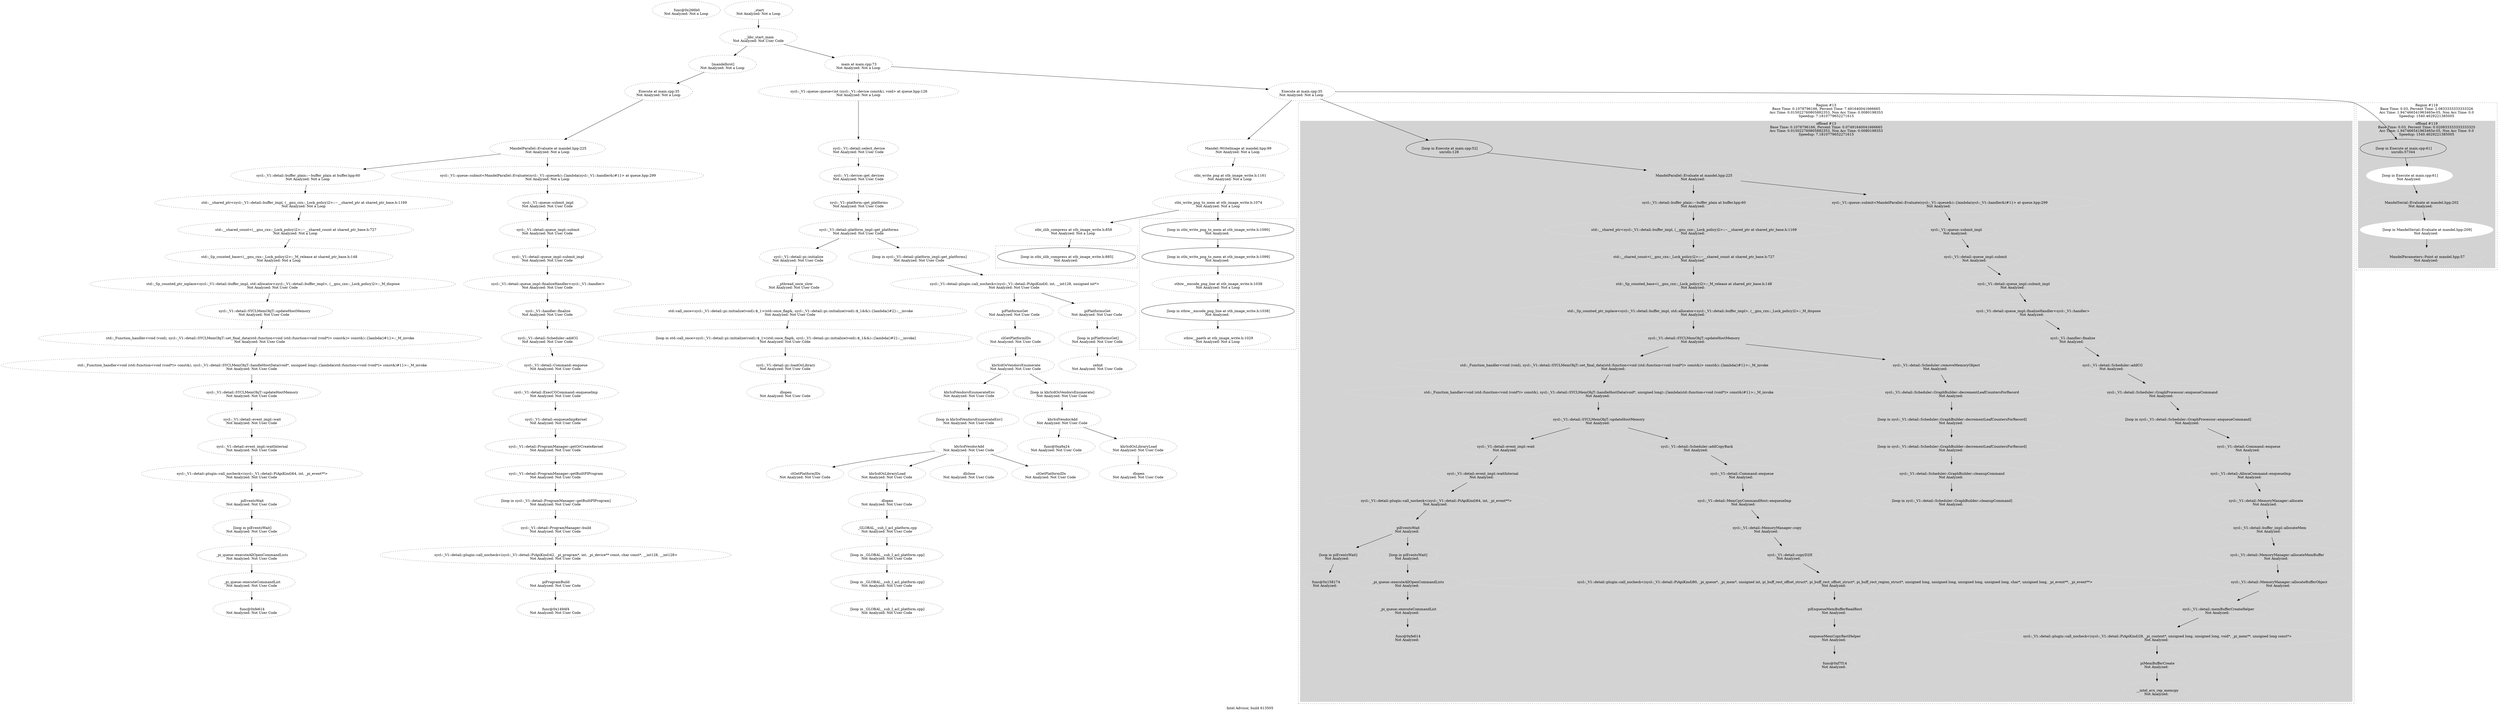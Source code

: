 digraph G {

		2 [label="\n func@0x266b0\nNot Analyzed: Not a Loop", style=dotted]
		3 [label="\n _start\nNot Analyzed: Not a Loop", style=dotted]
	3 -> 834
		834 [label="\n __libc_start_main\nNot Analyzed: Not User Code", style=dotted]
	834 -> 640
	834 -> 755
		755 [label="\n main at main.cpp:73\nNot Analyzed: Not a Loop", style=dotted]
	755 -> 991
	755 -> 5
		5 [label="\n sycl::_V1::queue::queue<int (sycl::_V1::device const&), void> at queue.hpp:126\nNot Analyzed: Not a Loop", style=dotted]
	5 -> 6
		6 [label="\n sycl::_V1::detail::select_device\nNot Analyzed: Not User Code", style=dotted]
	6 -> 7
		7 [label="\n sycl::_V1::device::get_devices\nNot Analyzed: Not User Code", style=dotted]
	7 -> 8
		8 [label="\n sycl::_V1::platform::get_platforms\nNot Analyzed: Not User Code", style=dotted]
	8 -> 1273
		1273 [label="\n sycl::_V1::detail::platform_impl::get_platforms\nNot Analyzed: Not User Code", style=dotted]
	1273 -> 10
	1273 -> 37
		37 [label="\n [loop in sycl::_V1::detail::platform_impl::get_platforms]\nNot Analyzed: Not User Code", style=dotted]
	37 -> 38
		38 [label="\n sycl::_V1::detail::plugin::call_nocheck<(sycl::_V1::detail::PiApiKind)0, int, __int128, unsigned int*>\nNot Analyzed: Not User Code", style=dotted]
	38 -> 1000
	38 -> 39
		39 [label="\n piPlatformsGet\nNot Analyzed: Not User Code", style=dotted]
	39 -> 40
		40 [label="\n clGetPlatformIDs\nNot Analyzed: Not User Code", style=dotted]
	40 -> 1286
		1286 [label="\n khrIcdOsVendorsEnumerate\nNot Analyzed: Not User Code", style=dotted]
	1286 -> 341
	1286 -> 1284
		1284 [label="\n khrIcdVendorsEnumerateEnv\nNot Analyzed: Not User Code", style=dotted]
	1284 -> 43
		43 [label="\n [loop in khrIcdVendorsEnumerateEnv]\nNot Analyzed: Not User Code", style=dotted]
	43 -> 160
		160 [label="\n khrIcdVendorAdd\nNot Analyzed: Not User Code", style=dotted]
	160 -> 249
	160 -> 292
	160 -> 161
	160 -> 45
		45 [label="\n khrIcdOsLibraryLoad\nNot Analyzed: Not User Code", style=dotted]
	45 -> 46
		46 [label="\n dlopen\nNot Analyzed: Not User Code", style=dotted]
	46 -> 1296
		1296 [label="\n _GLOBAL__sub_I_acl_platform.cpp\nNot Analyzed: Not User Code", style=dotted]
	1296 -> 1297
		1297 [label="\n [loop in _GLOBAL__sub_I_acl_platform.cpp]\nNot Analyzed: Not User Code", style=dotted]
	1297 -> 1299
		1299 [label="\n [loop in _GLOBAL__sub_I_acl_platform.cpp]\nNot Analyzed: Not User Code", style=dotted]
	1299 -> 247
		247 [label="\n [loop in _GLOBAL__sub_I_acl_platform.cpp]\nNot Analyzed: Not User Code", style=dotted]
		161 [label="\n clGetPlatformIDs\nNot Analyzed: Not User Code", style=dotted]
		292 [label="\n clGetPlatformIDs\nNot Analyzed: Not User Code", style=dotted]
		249 [label="\n dlclose\nNot Analyzed: Not User Code", style=dotted]
		341 [label="\n [loop in khrIcdOsVendorsEnumerate]\nNot Analyzed: Not User Code", style=dotted]
	341 -> 370
		370 [label="\n khrIcdVendorAdd\nNot Analyzed: Not User Code", style=dotted]
	370 -> 343
	370 -> 371
		371 [label="\n func@0xa9a24\nNot Analyzed: Not User Code", style=dotted]
		343 [label="\n khrIcdOsLibraryLoad\nNot Analyzed: Not User Code", style=dotted]
	343 -> 344
		344 [label="\n dlopen\nNot Analyzed: Not User Code", style=dotted]
		1000 [label="\n piPlatformsGet\nNot Analyzed: Not User Code", style=dotted]
	1000 -> 591
		591 [label="\n [loop in piPlatformsGet]\nNot Analyzed: Not User Code", style=dotted]
	591 -> 592
		592 [label="\n zeInit\nNot Analyzed: Not User Code", style=dotted]
		10 [label="\n sycl::_V1::detail::pi::initialize\nNot Analyzed: Not User Code", style=dotted]
	10 -> 1288
		1288 [label="\n __pthread_once_slow\nNot Analyzed: Not User Code", style=dotted]
	1288 -> 1271
		1271 [label="\n std::call_once<sycl::_V1::detail::pi::initialize(void)::$_1>(std::once_flag&, sycl::_V1::detail::pi::initialize(void)::$_1&&)::{lambda()#2}::__invoke\nNot Analyzed: Not User Code", style=dotted]
	1271 -> 12
		12 [label="\n [loop in std::call_once<sycl::_V1::detail::pi::initialize(void)::$_1>(std::once_flag&, sycl::_V1::detail::pi::initialize(void)::$_1&&)::{lambda()#2}::__invoke]\nNot Analyzed: Not User Code", style=dotted]
	12 -> 13
		13 [label="\n sycl::_V1::detail::pi::loadOsLibrary\nNot Analyzed: Not User Code", style=dotted]
	13 -> 14
		14 [label="\n dlopen\nNot Analyzed: Not User Code", style=dotted]
		991 [label="\n Execute at main.cpp:35\nNot Analyzed: Not a Loop", style=dotted]
	991 -> 822
	subgraph cluster_loopnest_756 {
		graph [style=dotted];
		756
		label = "Region #13\nBase Time: 0.1078796166, Percent Time: 7.491640041666665\nAcc Time: 0.015022760805882353, Non Acc Time: 0.0080198353\nSpeedup: 7.1810779652271615";
	subgraph cluster_0_0 {
		style=filled;
		color=lightgrey;
		node [style=filled, color=white];
		756
		756 [label="\n [loop in Execute at main.cpp:52]\nunrolls:128"]
		756 -> 975
		975 [label="\n MandelParallel::Evaluate at mandel.hpp:225\nNot Analyzed: ", style=dotted]
		975 -> 976
		976 [label="\n sycl::_V1::detail::buffer_plain::~buffer_plain at buffer.hpp:60\nNot Analyzed: ", style=dotted]
		976 -> 977
		977 [label="\n std::__shared_ptr<sycl::_V1::detail::buffer_impl, (__gnu_cxx::_Lock_policy)2>::~__shared_ptr at shared_ptr_base.h:1169\nNot Analyzed: ", style=dotted]
		977 -> 978
		978 [label="\n std::__shared_count<(__gnu_cxx::_Lock_policy)2>::~__shared_count at shared_ptr_base.h:727\nNot Analyzed: ", style=dotted]
		978 -> 775
		775 [label="\n std::_Sp_counted_base<(__gnu_cxx::_Lock_policy)2>::_M_release at shared_ptr_base.h:148\nNot Analyzed: ", style=dotted]
		775 -> 776
		776 [label="\n std::_Sp_counted_ptr_inplace<sycl::_V1::detail::buffer_impl, std::allocator<sycl::_V1::detail::buffer_impl>, (__gnu_cxx::_Lock_policy)2>::_M_dispose\nNot Analyzed: ", style=dotted]
		776 -> 805
		805 [label="\n sycl::_V1::detail::SYCLMemObjT::updateHostMemory\nNot Analyzed: ", style=dotted]
		805 -> 778
		778 [label="\n std::_Function_handler<void (void), sycl::_V1::detail::SYCLMemObjT::set_final_data(std::function<void (std::function<void (void*)> const&)> const&)::{lambda()#1}>::_M_invoke\nNot Analyzed: ", style=dotted]
		778 -> 779
		779 [label="\n std::_Function_handler<void (std::function<void (void*)> const&), sycl::_V1::detail::SYCLMemObjT::handleHostData(void*, unsigned long)::{lambda(std::function<void (void*)> const&)#1}>::_M_invoke\nNot Analyzed: ", style=dotted]
		779 -> 788
		788 [label="\n sycl::_V1::detail::SYCLMemObjT::updateHostMemory\nNot Analyzed: ", style=dotted]
		788 -> 781
		781 [label="\n sycl::_V1::detail::event_impl::wait\nNot Analyzed: ", style=dotted]
		781 -> 782
		782 [label="\n sycl::_V1::detail::event_impl::waitInternal\nNot Analyzed: ", style=dotted]
		782 -> 783
		783 [label="\n sycl::_V1::detail::plugin::call_nocheck<(sycl::_V1::detail::PiApiKind)64, int, _pi_event**>\nNot Analyzed: ", style=dotted]
		783 -> 1004
		1004 [label="\n piEventsWait\nNot Analyzed: ", style=dotted]
		1004 -> 784
		784 [label="\n [loop in piEventsWait]\nNot Analyzed: ", style=dotted]
		784 -> 1234
		1234 [label="\n func@0x158174\nNot Analyzed: ", style=dotted]
		1004 -> 809
		809 [label="\n [loop in piEventsWait]\nNot Analyzed: ", style=dotted]
		809 -> 810
		810 [label="\n _pi_queue::executeAllOpenCommandLists\nNot Analyzed: ", style=dotted]
		810 -> 811
		811 [label="\n _pi_queue::executeCommandList\nNot Analyzed: ", style=dotted]
		811 -> 812
		812 [label="\n func@0xfe614\nNot Analyzed: ", style=dotted]
		788 -> 789
		789 [label="\n sycl::_V1::detail::Scheduler::addCopyBack\nNot Analyzed: ", style=dotted]
		789 -> 790
		790 [label="\n sycl::_V1::detail::Command::enqueue\nNot Analyzed: ", style=dotted]
		790 -> 791
		791 [label="\n sycl::_V1::detail::MemCpyCommandHost::enqueueImp\nNot Analyzed: ", style=dotted]
		791 -> 792
		792 [label="\n sycl::_V1::detail::MemoryManager::copy\nNot Analyzed: ", style=dotted]
		792 -> 793
		793 [label="\n sycl::_V1::detail::copyD2H\nNot Analyzed: ", style=dotted]
		793 -> 794
		794 [label="\n sycl::_V1::detail::plugin::call_nocheck<(sycl::_V1::detail::PiApiKind)80, _pi_queue*, _pi_mem*, unsigned int, pi_buff_rect_offset_struct*, pi_buff_rect_offset_struct*, pi_buff_rect_region_struct*, unsigned long, unsigned long, unsigned long, unsigned long, char*, unsigned long, _pi_event**, _pi_event**>\nNot Analyzed: ", style=dotted]
		794 -> 795
		795 [label="\n piEnqueueMemBufferReadRect\nNot Analyzed: ", style=dotted]
		795 -> 796
		796 [label="\n enqueueMemCopyRectHelper\nNot Analyzed: ", style=dotted]
		796 -> 797
		797 [label="\n func@0xf7f14\nNot Analyzed: ", style=dotted]
		805 -> 806
		806 [label="\n sycl::_V1::detail::Scheduler::removeMemoryObject\nNot Analyzed: ", style=dotted]
		806 -> 1279
		1279 [label="\n sycl::_V1::detail::Scheduler::GraphBuilder::decrementLeafCountersForRecord\nNot Analyzed: ", style=dotted]
		1279 -> 1280
		1280 [label="\n [loop in sycl::_V1::detail::Scheduler::GraphBuilder::decrementLeafCountersForRecord]\nNot Analyzed: ", style=dotted]
		1280 -> 807
		807 [label="\n [loop in sycl::_V1::detail::Scheduler::GraphBuilder::decrementLeafCountersForRecord]\nNot Analyzed: ", style=dotted]
		807 -> 1282
		1282 [label="\n sycl::_V1::detail::Scheduler::GraphBuilder::cleanupCommand\nNot Analyzed: ", style=dotted]
		1282 -> 808
		808 [label="\n [loop in sycl::_V1::detail::Scheduler::GraphBuilder::cleanupCommand]\nNot Analyzed: ", style=dotted]
		975 -> 757
		757 [label="\n sycl::_V1::queue::submit<MandelParallel::Evaluate(sycl::_V1::queue&)::{lambda(sycl::_V1::handler&)#1}> at queue.hpp:299\nNot Analyzed: ", style=dotted]
		757 -> 758
		758 [label="\n sycl::_V1::queue::submit_impl\nNot Analyzed: ", style=dotted]
		758 -> 759
		759 [label="\n sycl::_V1::detail::queue_impl::submit\nNot Analyzed: ", style=dotted]
		759 -> 760
		760 [label="\n sycl::_V1::detail::queue_impl::submit_impl\nNot Analyzed: ", style=dotted]
		760 -> 761
		761 [label="\n sycl::_V1::detail::queue_impl::finalizeHandler<sycl::_V1::handler>\nNot Analyzed: ", style=dotted]
		761 -> 762
		762 [label="\n sycl::_V1::handler::finalize\nNot Analyzed: ", style=dotted]
		762 -> 763
		763 [label="\n sycl::_V1::detail::Scheduler::addCG\nNot Analyzed: ", style=dotted]
		763 -> 1277
		1277 [label="\n sycl::_V1::detail::Scheduler::GraphProcessor::enqueueCommand\nNot Analyzed: ", style=dotted]
		1277 -> 764
		764 [label="\n [loop in sycl::_V1::detail::Scheduler::GraphProcessor::enqueueCommand]\nNot Analyzed: ", style=dotted]
		764 -> 765
		765 [label="\n sycl::_V1::detail::Command::enqueue\nNot Analyzed: ", style=dotted]
		765 -> 766
		766 [label="\n sycl::_V1::detail::AllocaCommand::enqueueImp\nNot Analyzed: ", style=dotted]
		766 -> 767
		767 [label="\n sycl::_V1::detail::MemoryManager::allocate\nNot Analyzed: ", style=dotted]
		767 -> 768
		768 [label="\n sycl::_V1::detail::buffer_impl::allocateMem\nNot Analyzed: ", style=dotted]
		768 -> 769
		769 [label="\n sycl::_V1::detail::MemoryManager::allocateMemBuffer\nNot Analyzed: ", style=dotted]
		769 -> 770
		770 [label="\n sycl::_V1::detail::MemoryManager::allocateBufferObject\nNot Analyzed: ", style=dotted]
		770 -> 771
		771 [label="\n sycl::_V1::detail::memBufferCreateHelper\nNot Analyzed: ", style=dotted]
		771 -> 772
		772 [label="\n sycl::_V1::detail::plugin::call_nocheck<(sycl::_V1::detail::PiApiKind)28, _pi_context*, unsigned long, unsigned long, void*, _pi_mem**, unsigned long const*>\nNot Analyzed: ", style=dotted]
		772 -> 773
		773 [label="\n piMemBufferCreate\nNot Analyzed: ", style=dotted]
		773 -> 774
		774 [label="\n __intel_avx_rep_memcpy\nNot Analyzed: ", style=dotted]
		label = "offload #13\nBase Time: 0.1078796166, Percent Time: 0.07491640041666665\nAcc Time: 0.015022760805882353, Non Acc Time: 0.0080198353\nSpeedup: 7.1810779652271615";
	}

	}
	991 -> 756
	subgraph cluster_loopnest_992 {
		graph [style=dotted];
		992
		label = "Region #119\nBase Time: 0.03, Percent Time: 2.0833333333333326\nAcc Time: 1.947466541963465e-05, Non Acc Time: 0.0\nSpeedup: 1540.4629221385005";
	subgraph cluster_1_0 {
		style=filled;
		color=lightgrey;
		node [style=filled, color=white];
		992
		992 [label="\n [loop in Execute at main.cpp:61]\nunrolls:57344"]
		992 -> 993
		993 [label="\n [loop in Execute at main.cpp:61]\nNot Analyzed: "]
		993 -> 994
		994 [label="\n MandelSerial::Evaluate at mandel.hpp:202\nNot Analyzed: ", style=dotted]
		994 -> 995
		995 [label="\n [loop in MandelSerial::Evaluate at mandel.hpp:209]\nNot Analyzed: "]
		995 -> 829
		829 [label="\n MandelParameters::Point at mandel.hpp:57\nNot Analyzed: ", style=dotted]
		label = "offload #119\nBase Time: 0.03, Percent Time: 0.020833333333333325\nAcc Time: 1.947466541963465e-05, Non Acc Time: 0.0\nSpeedup: 1540.4629221385005";
	}

	}
	991 -> 992
		822 [label="\n Mandel::WriteImage at mandel.hpp:99\nNot Analyzed: Not a Loop", style=dotted]
	822 -> 823
		823 [label="\n stbi_write_png at stb_image_write.h:1161\nNot Analyzed: Not a Loop", style=dotted]
	823 -> 982
		982 [label="\n stbi_write_png_to_mem at stb_image_write.h:1074\nNot Analyzed: Not a Loop", style=dotted]
	982 -> 989
	subgraph cluster_loopnest_983 {
		graph [style=dotted];

		983 [label="\n [loop in stbi_write_png_to_mem at stb_image_write.h:1090]\nNot Analyzed: "]
	983 -> 824
		824 [label="\n [loop in stbi_write_png_to_mem at stb_image_write.h:1099]\nNot Analyzed: "]
	824 -> 985
		985 [label="\n stbiw__encode_png_line at stb_image_write.h:1038\nNot Analyzed: Not a Loop", style=dotted]
	985 -> 986
		986 [label="\n [loop in stbiw__encode_png_line at stb_image_write.h:1038]\nNot Analyzed: "]
	986 -> 825
		825 [label="\n stbiw__paeth at stb_image_write.h:1029\nNot Analyzed: Not a Loop", style=dotted]
	}
	982 -> 983
		989 [label="\n stbi_zlib_compress at stb_image_write.h:858\nNot Analyzed: Not a Loop", style=dotted]
	subgraph cluster_loopnest_827 {
		graph [style=dotted];

		827 [label="\n [loop in stbi_zlib_compress at stb_image_write.h:885]\nNot Analyzed: "]
	}
	989 -> 827
		640 [label="\n [mandelbrot]\nNot Analyzed: Not a Loop", style=dotted]
	640 -> 641
		641 [label="\n Execute at main.cpp:35\nNot Analyzed: Not a Loop", style=dotted]
	641 -> 966
		966 [label="\n MandelParallel::Evaluate at mandel.hpp:225\nNot Analyzed: Not a Loop", style=dotted]
	966 -> 967
	966 -> 642
		642 [label="\n sycl::_V1::queue::submit<MandelParallel::Evaluate(sycl::_V1::queue&)::{lambda(sycl::_V1::handler&)#1}> at queue.hpp:299\nNot Analyzed: Not a Loop", style=dotted]
	642 -> 643
		643 [label="\n sycl::_V1::queue::submit_impl\nNot Analyzed: Not User Code", style=dotted]
	643 -> 644
		644 [label="\n sycl::_V1::detail::queue_impl::submit\nNot Analyzed: Not User Code", style=dotted]
	644 -> 645
		645 [label="\n sycl::_V1::detail::queue_impl::submit_impl\nNot Analyzed: Not User Code", style=dotted]
	645 -> 646
		646 [label="\n sycl::_V1::detail::queue_impl::finalizeHandler<sycl::_V1::handler>\nNot Analyzed: Not User Code", style=dotted]
	646 -> 647
		647 [label="\n sycl::_V1::handler::finalize\nNot Analyzed: Not User Code", style=dotted]
	647 -> 648
		648 [label="\n sycl::_V1::detail::Scheduler::addCG\nNot Analyzed: Not User Code", style=dotted]
	648 -> 649
		649 [label="\n sycl::_V1::detail::Command::enqueue\nNot Analyzed: Not User Code", style=dotted]
	649 -> 650
		650 [label="\n sycl::_V1::detail::ExecCGCommand::enqueueImp\nNot Analyzed: Not User Code", style=dotted]
	650 -> 651
		651 [label="\n sycl::_V1::detail::enqueueImpKernel\nNot Analyzed: Not User Code", style=dotted]
	651 -> 652
		652 [label="\n sycl::_V1::detail::ProgramManager::getOrCreateKernel\nNot Analyzed: Not User Code", style=dotted]
	652 -> 1275
		1275 [label="\n sycl::_V1::detail::ProgramManager::getBuiltPIProgram\nNot Analyzed: Not User Code", style=dotted]
	1275 -> 653
		653 [label="\n [loop in sycl::_V1::detail::ProgramManager::getBuiltPIProgram]\nNot Analyzed: Not User Code", style=dotted]
	653 -> 654
		654 [label="\n sycl::_V1::detail::ProgramManager::build\nNot Analyzed: Not User Code", style=dotted]
	654 -> 655
		655 [label="\n sycl::_V1::detail::plugin::call_nocheck<(sycl::_V1::detail::PiApiKind)42, _pi_program*, int, _pi_device** const, char const*, __int128, __int128>\nNot Analyzed: Not User Code", style=dotted]
	655 -> 656
		656 [label="\n piProgramBuild\nNot Analyzed: Not User Code", style=dotted]
	656 -> 657
		657 [label="\n func@0x1494f4\nNot Analyzed: Not User Code", style=dotted]
		967 [label="\n sycl::_V1::detail::buffer_plain::~buffer_plain at buffer.hpp:60\nNot Analyzed: Not a Loop", style=dotted]
	967 -> 968
		968 [label="\n std::__shared_ptr<sycl::_V1::detail::buffer_impl, (__gnu_cxx::_Lock_policy)2>::~__shared_ptr at shared_ptr_base.h:1169\nNot Analyzed: Not a Loop", style=dotted]
	968 -> 969
		969 [label="\n std::__shared_count<(__gnu_cxx::_Lock_policy)2>::~__shared_count at shared_ptr_base.h:727\nNot Analyzed: Not a Loop", style=dotted]
	969 -> 733
		733 [label="\n std::_Sp_counted_base<(__gnu_cxx::_Lock_policy)2>::_M_release at shared_ptr_base.h:148\nNot Analyzed: Not a Loop", style=dotted]
	733 -> 734
		734 [label="\n std::_Sp_counted_ptr_inplace<sycl::_V1::detail::buffer_impl, std::allocator<sycl::_V1::detail::buffer_impl>, (__gnu_cxx::_Lock_policy)2>::_M_dispose\nNot Analyzed: Not User Code", style=dotted]
	734 -> 735
		735 [label="\n sycl::_V1::detail::SYCLMemObjT::updateHostMemory\nNot Analyzed: Not User Code", style=dotted]
	735 -> 736
		736 [label="\n std::_Function_handler<void (void), sycl::_V1::detail::SYCLMemObjT::set_final_data(std::function<void (std::function<void (void*)> const&)> const&)::{lambda()#1}>::_M_invoke\nNot Analyzed: Not User Code", style=dotted]
	736 -> 737
		737 [label="\n std::_Function_handler<void (std::function<void (void*)> const&), sycl::_V1::detail::SYCLMemObjT::handleHostData(void*, unsigned long)::{lambda(std::function<void (void*)> const&)#1}>::_M_invoke\nNot Analyzed: Not User Code", style=dotted]
	737 -> 738
		738 [label="\n sycl::_V1::detail::SYCLMemObjT::updateHostMemory\nNot Analyzed: Not User Code", style=dotted]
	738 -> 739
		739 [label="\n sycl::_V1::detail::event_impl::wait\nNot Analyzed: Not User Code", style=dotted]
	739 -> 740
		740 [label="\n sycl::_V1::detail::event_impl::waitInternal\nNot Analyzed: Not User Code", style=dotted]
	740 -> 741
		741 [label="\n sycl::_V1::detail::plugin::call_nocheck<(sycl::_V1::detail::PiApiKind)64, int, _pi_event**>\nNot Analyzed: Not User Code", style=dotted]
	741 -> 1002
		1002 [label="\n piEventsWait\nNot Analyzed: Not User Code", style=dotted]
	1002 -> 742
		742 [label="\n [loop in piEventsWait]\nNot Analyzed: Not User Code", style=dotted]
	742 -> 743
		743 [label="\n _pi_queue::executeAllOpenCommandLists\nNot Analyzed: Not User Code", style=dotted]
	743 -> 744
		744 [label="\n _pi_queue::executeCommandList\nNot Analyzed: Not User Code", style=dotted]
	744 -> 745
		745 [label="\n func@0xfe614\nNot Analyzed: Not User Code", style=dotted]
	label="Intel Advisor, build 613505";

}
